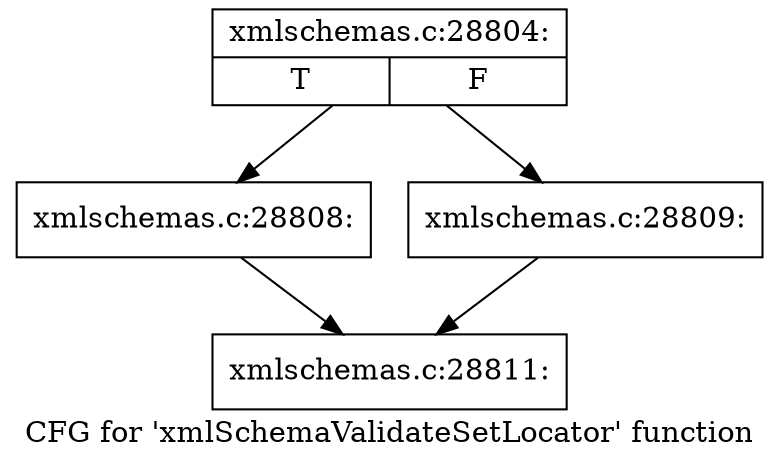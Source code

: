digraph "CFG for 'xmlSchemaValidateSetLocator' function" {
	label="CFG for 'xmlSchemaValidateSetLocator' function";

	Node0x55d025d76eb0 [shape=record,label="{xmlschemas.c:28804:|{<s0>T|<s1>F}}"];
	Node0x55d025d76eb0 -> Node0x55d025d7a540;
	Node0x55d025d76eb0 -> Node0x55d025d7a590;
	Node0x55d025d7a540 [shape=record,label="{xmlschemas.c:28808:}"];
	Node0x55d025d7a540 -> Node0x55d025d79950;
	Node0x55d025d7a590 [shape=record,label="{xmlschemas.c:28809:}"];
	Node0x55d025d7a590 -> Node0x55d025d79950;
	Node0x55d025d79950 [shape=record,label="{xmlschemas.c:28811:}"];
}
